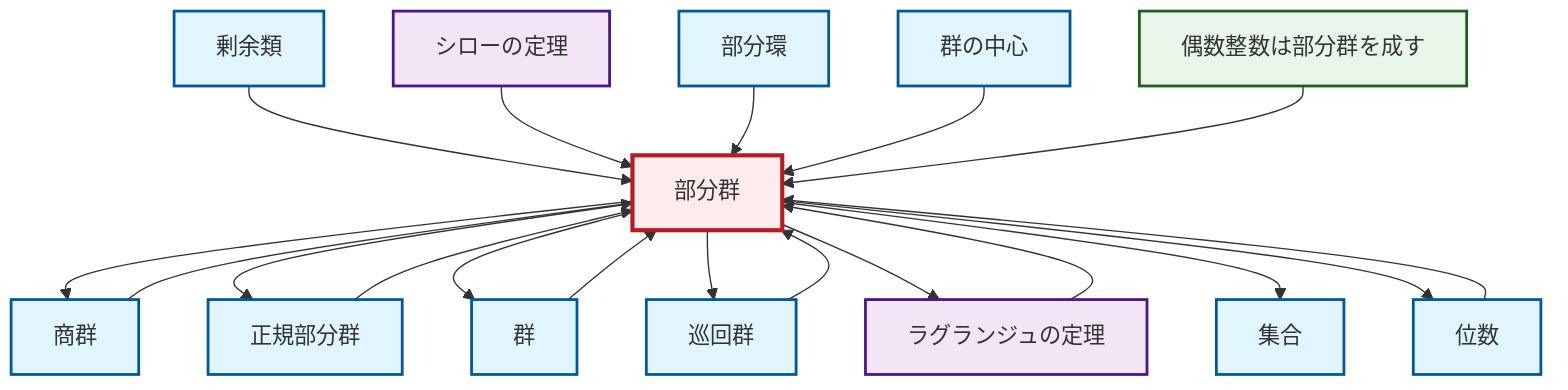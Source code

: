 graph TD
    classDef definition fill:#e1f5fe,stroke:#01579b,stroke-width:2px
    classDef theorem fill:#f3e5f5,stroke:#4a148c,stroke-width:2px
    classDef axiom fill:#fff3e0,stroke:#e65100,stroke-width:2px
    classDef example fill:#e8f5e9,stroke:#1b5e20,stroke-width:2px
    classDef current fill:#ffebee,stroke:#b71c1c,stroke-width:3px
    def-set["集合"]:::definition
    def-center-of-group["群の中心"]:::definition
    def-subgroup["部分群"]:::definition
    thm-lagrange["ラグランジュの定理"]:::theorem
    thm-sylow["シローの定理"]:::theorem
    ex-even-integers-subgroup["偶数整数は部分群を成す"]:::example
    def-quotient-group["商群"]:::definition
    def-group["群"]:::definition
    def-normal-subgroup["正規部分群"]:::definition
    def-order["位数"]:::definition
    def-cyclic-group["巡回群"]:::definition
    def-subring["部分環"]:::definition
    def-coset["剰余類"]:::definition
    def-subgroup --> def-quotient-group
    def-order --> def-subgroup
    def-coset --> def-subgroup
    def-normal-subgroup --> def-subgroup
    def-subgroup --> def-normal-subgroup
    def-subgroup --> def-group
    def-quotient-group --> def-subgroup
    def-subgroup --> def-cyclic-group
    thm-sylow --> def-subgroup
    thm-lagrange --> def-subgroup
    def-subgroup --> thm-lagrange
    def-group --> def-subgroup
    def-cyclic-group --> def-subgroup
    def-subring --> def-subgroup
    def-center-of-group --> def-subgroup
    def-subgroup --> def-set
    def-subgroup --> def-order
    ex-even-integers-subgroup --> def-subgroup
    class def-subgroup current